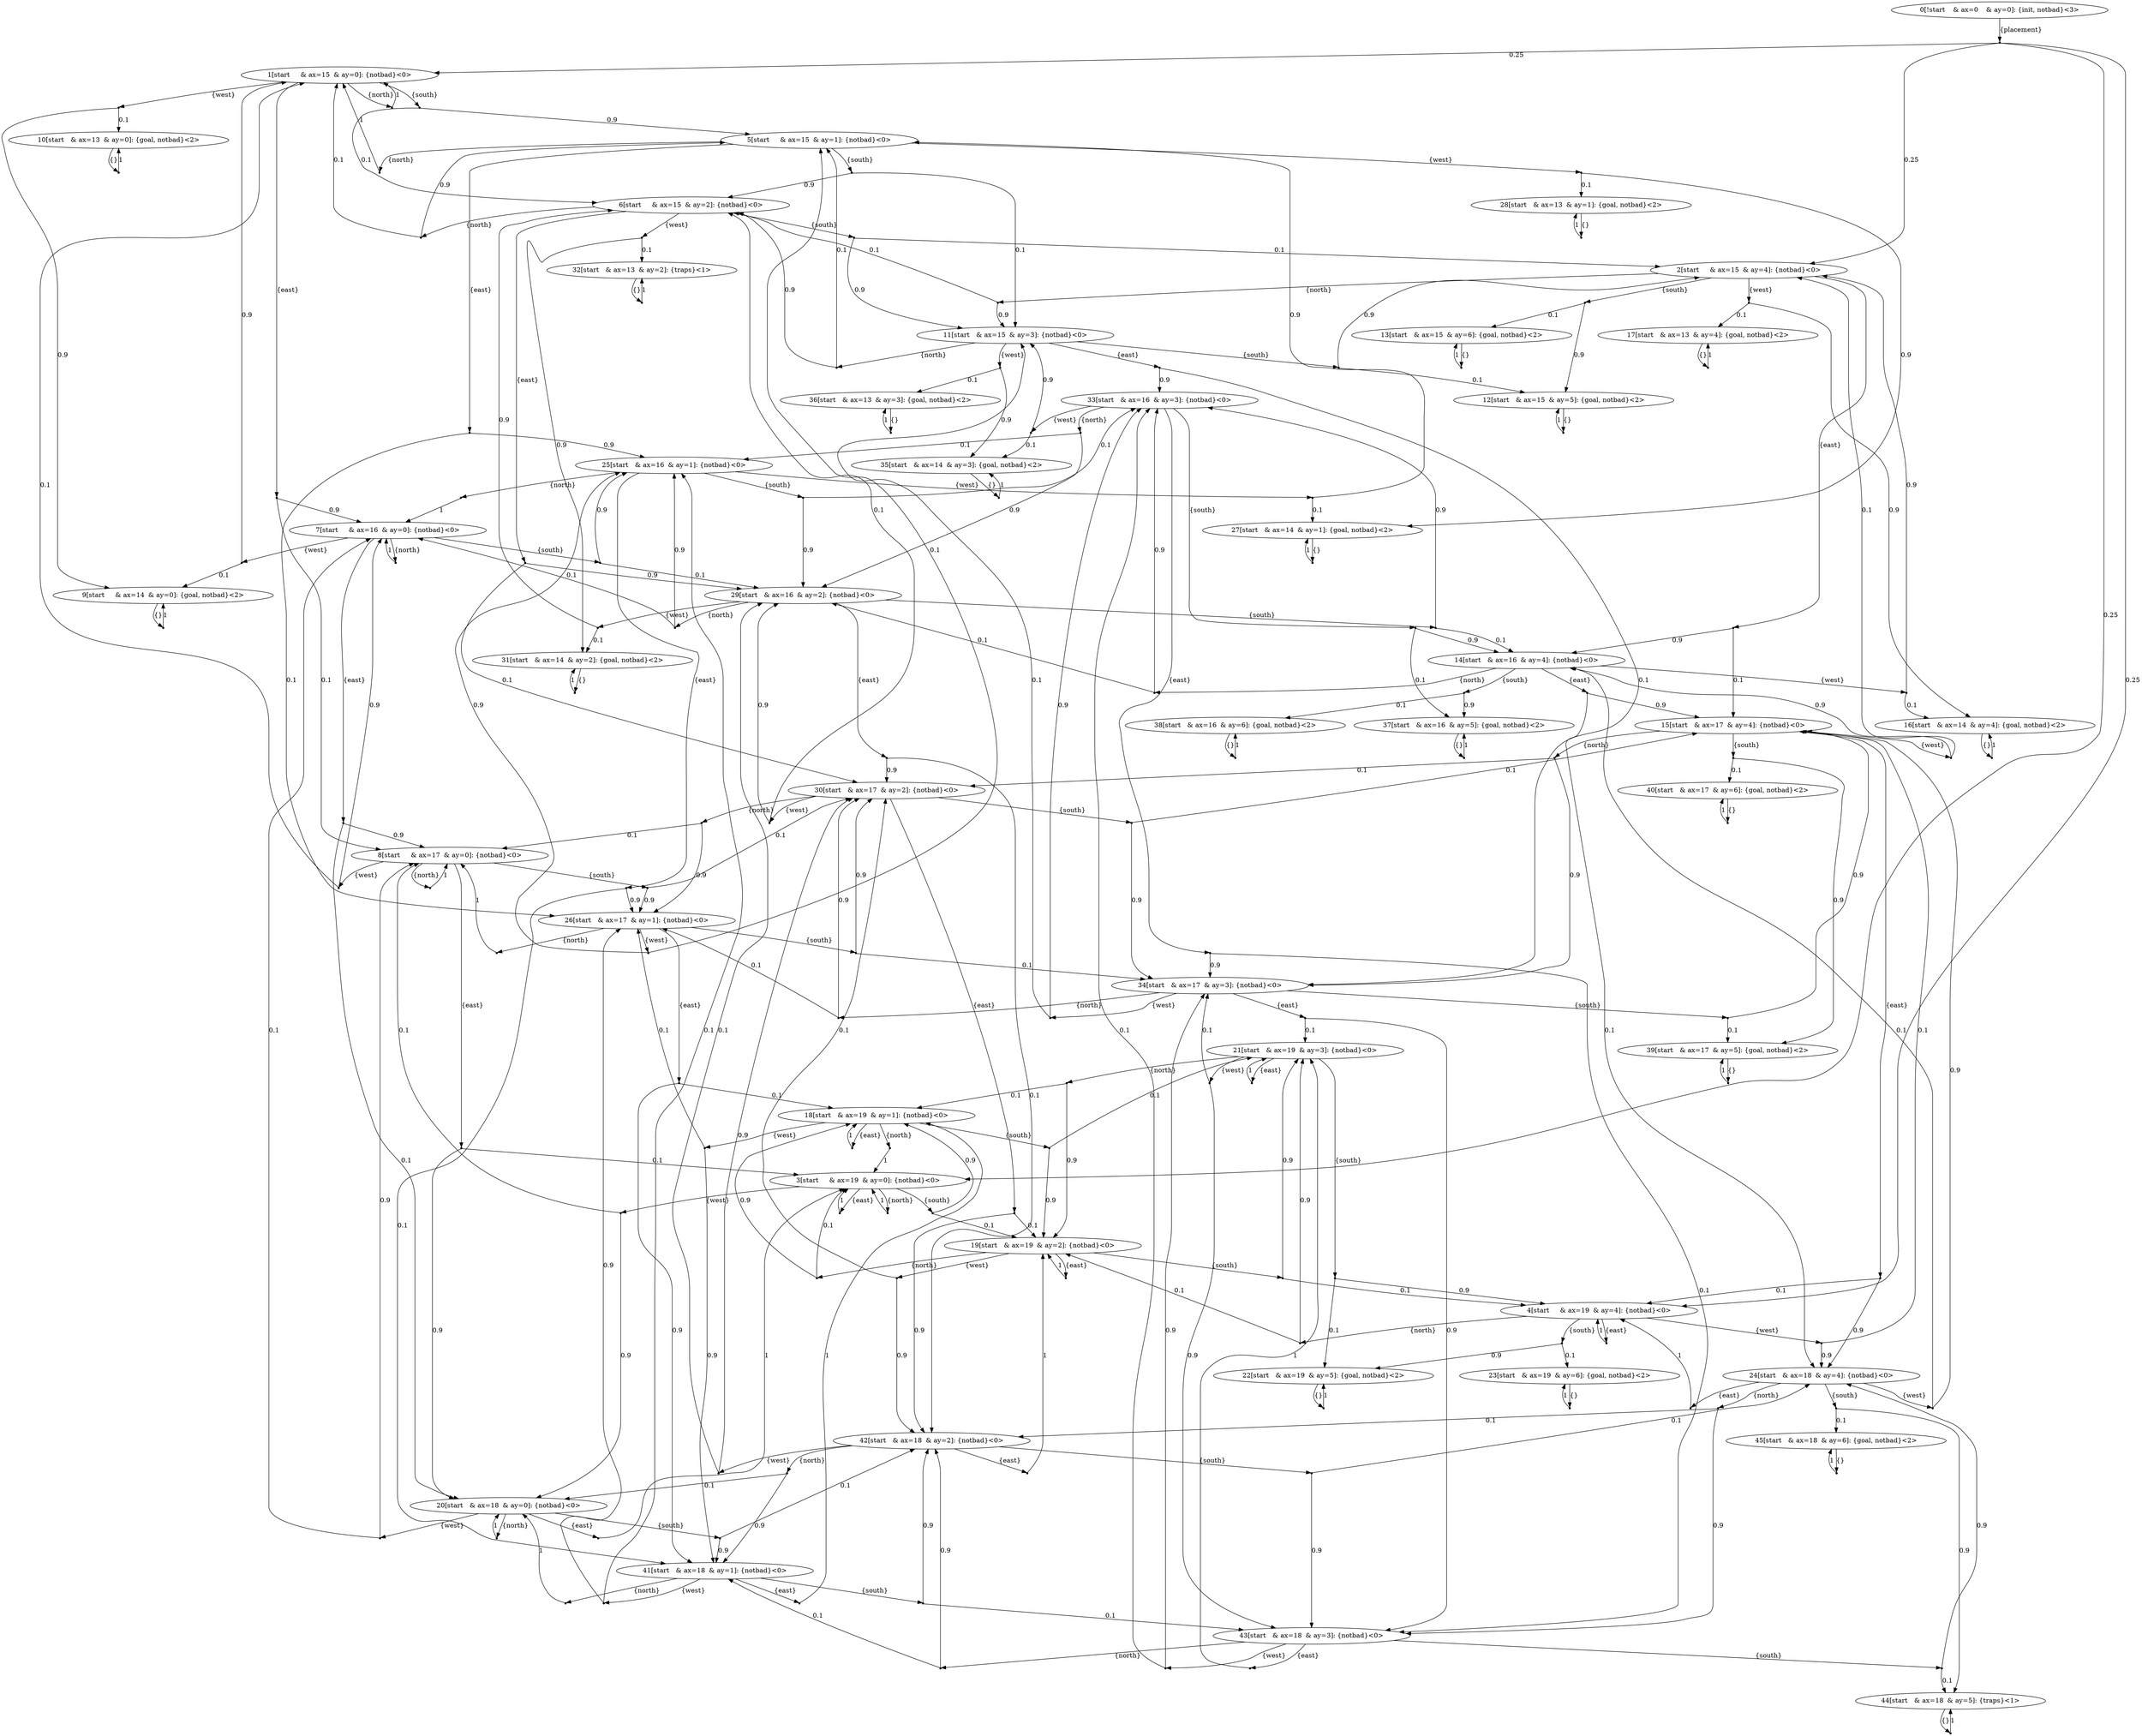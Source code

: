 digraph model {
	0 [ label = "0[!start	& ax=0	& ay=0]: {init, notbad}<3>" ];
	1 [ label = "1[start	& ax=15	& ay=0]: {notbad}<0>" ];
	2 [ label = "2[start	& ax=15	& ay=4]: {notbad}<0>" ];
	3 [ label = "3[start	& ax=19	& ay=0]: {notbad}<0>" ];
	4 [ label = "4[start	& ax=19	& ay=4]: {notbad}<0>" ];
	5 [ label = "5[start	& ax=15	& ay=1]: {notbad}<0>" ];
	6 [ label = "6[start	& ax=15	& ay=2]: {notbad}<0>" ];
	7 [ label = "7[start	& ax=16	& ay=0]: {notbad}<0>" ];
	8 [ label = "8[start	& ax=17	& ay=0]: {notbad}<0>" ];
	9 [ label = "9[start	& ax=14	& ay=0]: {goal, notbad}<2>" ];
	10 [ label = "10[start	& ax=13	& ay=0]: {goal, notbad}<2>" ];
	11 [ label = "11[start	& ax=15	& ay=3]: {notbad}<0>" ];
	12 [ label = "12[start	& ax=15	& ay=5]: {goal, notbad}<2>" ];
	13 [ label = "13[start	& ax=15	& ay=6]: {goal, notbad}<2>" ];
	14 [ label = "14[start	& ax=16	& ay=4]: {notbad}<0>" ];
	15 [ label = "15[start	& ax=17	& ay=4]: {notbad}<0>" ];
	16 [ label = "16[start	& ax=14	& ay=4]: {goal, notbad}<2>" ];
	17 [ label = "17[start	& ax=13	& ay=4]: {goal, notbad}<2>" ];
	18 [ label = "18[start	& ax=19	& ay=1]: {notbad}<0>" ];
	19 [ label = "19[start	& ax=19	& ay=2]: {notbad}<0>" ];
	20 [ label = "20[start	& ax=18	& ay=0]: {notbad}<0>" ];
	21 [ label = "21[start	& ax=19	& ay=3]: {notbad}<0>" ];
	22 [ label = "22[start	& ax=19	& ay=5]: {goal, notbad}<2>" ];
	23 [ label = "23[start	& ax=19	& ay=6]: {goal, notbad}<2>" ];
	24 [ label = "24[start	& ax=18	& ay=4]: {notbad}<0>" ];
	25 [ label = "25[start	& ax=16	& ay=1]: {notbad}<0>" ];
	26 [ label = "26[start	& ax=17	& ay=1]: {notbad}<0>" ];
	27 [ label = "27[start	& ax=14	& ay=1]: {goal, notbad}<2>" ];
	28 [ label = "28[start	& ax=13	& ay=1]: {goal, notbad}<2>" ];
	29 [ label = "29[start	& ax=16	& ay=2]: {notbad}<0>" ];
	30 [ label = "30[start	& ax=17	& ay=2]: {notbad}<0>" ];
	31 [ label = "31[start	& ax=14	& ay=2]: {goal, notbad}<2>" ];
	32 [ label = "32[start	& ax=13	& ay=2]: {traps}<1>" ];
	33 [ label = "33[start	& ax=16	& ay=3]: {notbad}<0>" ];
	34 [ label = "34[start	& ax=17	& ay=3]: {notbad}<0>" ];
	35 [ label = "35[start	& ax=14	& ay=3]: {goal, notbad}<2>" ];
	36 [ label = "36[start	& ax=13	& ay=3]: {goal, notbad}<2>" ];
	37 [ label = "37[start	& ax=16	& ay=5]: {goal, notbad}<2>" ];
	38 [ label = "38[start	& ax=16	& ay=6]: {goal, notbad}<2>" ];
	39 [ label = "39[start	& ax=17	& ay=5]: {goal, notbad}<2>" ];
	40 [ label = "40[start	& ax=17	& ay=6]: {goal, notbad}<2>" ];
	41 [ label = "41[start	& ax=18	& ay=1]: {notbad}<0>" ];
	42 [ label = "42[start	& ax=18	& ay=2]: {notbad}<0>" ];
	43 [ label = "43[start	& ax=18	& ay=3]: {notbad}<0>" ];
	44 [ label = "44[start	& ax=18	& ay=5]: {traps}<1>" ];
	45 [ label = "45[start	& ax=18	& ay=6]: {goal, notbad}<2>" ];
	"0c0" [shape = "point"];
	0 -> "0c0" [ label = "{placement}"]
;
	"0c0" -> 1 [ label= "0.25" ];
	"0c0" -> 2 [ label= "0.25" ];
	"0c0" -> 3 [ label= "0.25" ];
	"0c0" -> 4 [ label= "0.25" ];
	"1c0" [shape = "point"];
	1 -> "1c0" [ label = "{north}"]
;
	"1c0" -> 1 [ label= "1" ];
	"1c1" [shape = "point"];
	1 -> "1c1" [ label = "{south}"]
;
	"1c1" -> 5 [ label= "0.9" ];
	"1c1" -> 6 [ label= "0.1" ];
	"1c2" [shape = "point"];
	1 -> "1c2" [ label = "{east}"]
;
	"1c2" -> 7 [ label= "0.9" ];
	"1c2" -> 8 [ label= "0.1" ];
	"1c3" [shape = "point"];
	1 -> "1c3" [ label = "{west}"]
;
	"1c3" -> 9 [ label= "0.9" ];
	"1c3" -> 10 [ label= "0.1" ];
	"2c0" [shape = "point"];
	2 -> "2c0" [ label = "{north}"]
;
	"2c0" -> 6 [ label= "0.1" ];
	"2c0" -> 11 [ label= "0.9" ];
	"2c1" [shape = "point"];
	2 -> "2c1" [ label = "{south}"]
;
	"2c1" -> 12 [ label= "0.9" ];
	"2c1" -> 13 [ label= "0.1" ];
	"2c2" [shape = "point"];
	2 -> "2c2" [ label = "{east}"]
;
	"2c2" -> 14 [ label= "0.9" ];
	"2c2" -> 15 [ label= "0.1" ];
	"2c3" [shape = "point"];
	2 -> "2c3" [ label = "{west}"]
;
	"2c3" -> 16 [ label= "0.9" ];
	"2c3" -> 17 [ label= "0.1" ];
	"3c0" [shape = "point"];
	3 -> "3c0" [ label = "{north}"]
;
	"3c0" -> 3 [ label= "1" ];
	"3c1" [shape = "point"];
	3 -> "3c1" [ label = "{south}"]
;
	"3c1" -> 18 [ label= "0.9" ];
	"3c1" -> 19 [ label= "0.1" ];
	"3c2" [shape = "point"];
	3 -> "3c2" [ label = "{east}"]
;
	"3c2" -> 3 [ label= "1" ];
	"3c3" [shape = "point"];
	3 -> "3c3" [ label = "{west}"]
;
	"3c3" -> 8 [ label= "0.1" ];
	"3c3" -> 20 [ label= "0.9" ];
	"4c0" [shape = "point"];
	4 -> "4c0" [ label = "{north}"]
;
	"4c0" -> 19 [ label= "0.1" ];
	"4c0" -> 21 [ label= "0.9" ];
	"4c1" [shape = "point"];
	4 -> "4c1" [ label = "{south}"]
;
	"4c1" -> 22 [ label= "0.9" ];
	"4c1" -> 23 [ label= "0.1" ];
	"4c2" [shape = "point"];
	4 -> "4c2" [ label = "{east}"]
;
	"4c2" -> 4 [ label= "1" ];
	"4c3" [shape = "point"];
	4 -> "4c3" [ label = "{west}"]
;
	"4c3" -> 15 [ label= "0.1" ];
	"4c3" -> 24 [ label= "0.9" ];
	"5c0" [shape = "point"];
	5 -> "5c0" [ label = "{north}"]
;
	"5c0" -> 1 [ label= "1" ];
	"5c1" [shape = "point"];
	5 -> "5c1" [ label = "{south}"]
;
	"5c1" -> 6 [ label= "0.9" ];
	"5c1" -> 11 [ label= "0.1" ];
	"5c2" [shape = "point"];
	5 -> "5c2" [ label = "{east}"]
;
	"5c2" -> 25 [ label= "0.9" ];
	"5c2" -> 26 [ label= "0.1" ];
	"5c3" [shape = "point"];
	5 -> "5c3" [ label = "{west}"]
;
	"5c3" -> 27 [ label= "0.9" ];
	"5c3" -> 28 [ label= "0.1" ];
	"6c0" [shape = "point"];
	6 -> "6c0" [ label = "{north}"]
;
	"6c0" -> 1 [ label= "0.1" ];
	"6c0" -> 5 [ label= "0.9" ];
	"6c1" [shape = "point"];
	6 -> "6c1" [ label = "{south}"]
;
	"6c1" -> 2 [ label= "0.1" ];
	"6c1" -> 11 [ label= "0.9" ];
	"6c2" [shape = "point"];
	6 -> "6c2" [ label = "{east}"]
;
	"6c2" -> 29 [ label= "0.9" ];
	"6c2" -> 30 [ label= "0.1" ];
	"6c3" [shape = "point"];
	6 -> "6c3" [ label = "{west}"]
;
	"6c3" -> 31 [ label= "0.9" ];
	"6c3" -> 32 [ label= "0.1" ];
	"7c0" [shape = "point"];
	7 -> "7c0" [ label = "{north}"]
;
	"7c0" -> 7 [ label= "1" ];
	"7c1" [shape = "point"];
	7 -> "7c1" [ label = "{south}"]
;
	"7c1" -> 25 [ label= "0.9" ];
	"7c1" -> 29 [ label= "0.1" ];
	"7c2" [shape = "point"];
	7 -> "7c2" [ label = "{east}"]
;
	"7c2" -> 8 [ label= "0.9" ];
	"7c2" -> 20 [ label= "0.1" ];
	"7c3" [shape = "point"];
	7 -> "7c3" [ label = "{west}"]
;
	"7c3" -> 1 [ label= "0.9" ];
	"7c3" -> 9 [ label= "0.1" ];
	"8c0" [shape = "point"];
	8 -> "8c0" [ label = "{north}"]
;
	"8c0" -> 8 [ label= "1" ];
	"8c1" [shape = "point"];
	8 -> "8c1" [ label = "{south}"]
;
	"8c1" -> 26 [ label= "0.9" ];
	"8c1" -> 30 [ label= "0.1" ];
	"8c2" [shape = "point"];
	8 -> "8c2" [ label = "{east}"]
;
	"8c2" -> 3 [ label= "0.1" ];
	"8c2" -> 20 [ label= "0.9" ];
	"8c3" [shape = "point"];
	8 -> "8c3" [ label = "{west}"]
;
	"8c3" -> 1 [ label= "0.1" ];
	"8c3" -> 7 [ label= "0.9" ];
	"9c0" [shape = "point"];
	9 -> "9c0" [ label = "{}"]
;
	"9c0" -> 9 [ label= "1" ];
	"10c0" [shape = "point"];
	10 -> "10c0" [ label = "{}"]
;
	"10c0" -> 10 [ label= "1" ];
	"11c0" [shape = "point"];
	11 -> "11c0" [ label = "{north}"]
;
	"11c0" -> 5 [ label= "0.1" ];
	"11c0" -> 6 [ label= "0.9" ];
	"11c1" [shape = "point"];
	11 -> "11c1" [ label = "{south}"]
;
	"11c1" -> 2 [ label= "0.9" ];
	"11c1" -> 12 [ label= "0.1" ];
	"11c2" [shape = "point"];
	11 -> "11c2" [ label = "{east}"]
;
	"11c2" -> 33 [ label= "0.9" ];
	"11c2" -> 34 [ label= "0.1" ];
	"11c3" [shape = "point"];
	11 -> "11c3" [ label = "{west}"]
;
	"11c3" -> 35 [ label= "0.9" ];
	"11c3" -> 36 [ label= "0.1" ];
	"12c0" [shape = "point"];
	12 -> "12c0" [ label = "{}"]
;
	"12c0" -> 12 [ label= "1" ];
	"13c0" [shape = "point"];
	13 -> "13c0" [ label = "{}"]
;
	"13c0" -> 13 [ label= "1" ];
	"14c0" [shape = "point"];
	14 -> "14c0" [ label = "{north}"]
;
	"14c0" -> 29 [ label= "0.1" ];
	"14c0" -> 33 [ label= "0.9" ];
	"14c1" [shape = "point"];
	14 -> "14c1" [ label = "{south}"]
;
	"14c1" -> 37 [ label= "0.9" ];
	"14c1" -> 38 [ label= "0.1" ];
	"14c2" [shape = "point"];
	14 -> "14c2" [ label = "{east}"]
;
	"14c2" -> 15 [ label= "0.9" ];
	"14c2" -> 24 [ label= "0.1" ];
	"14c3" [shape = "point"];
	14 -> "14c3" [ label = "{west}"]
;
	"14c3" -> 2 [ label= "0.9" ];
	"14c3" -> 16 [ label= "0.1" ];
	"15c0" [shape = "point"];
	15 -> "15c0" [ label = "{north}"]
;
	"15c0" -> 30 [ label= "0.1" ];
	"15c0" -> 34 [ label= "0.9" ];
	"15c1" [shape = "point"];
	15 -> "15c1" [ label = "{south}"]
;
	"15c1" -> 39 [ label= "0.9" ];
	"15c1" -> 40 [ label= "0.1" ];
	"15c2" [shape = "point"];
	15 -> "15c2" [ label = "{east}"]
;
	"15c2" -> 4 [ label= "0.1" ];
	"15c2" -> 24 [ label= "0.9" ];
	"15c3" [shape = "point"];
	15 -> "15c3" [ label = "{west}"]
;
	"15c3" -> 2 [ label= "0.1" ];
	"15c3" -> 14 [ label= "0.9" ];
	"16c0" [shape = "point"];
	16 -> "16c0" [ label = "{}"]
;
	"16c0" -> 16 [ label= "1" ];
	"17c0" [shape = "point"];
	17 -> "17c0" [ label = "{}"]
;
	"17c0" -> 17 [ label= "1" ];
	"18c0" [shape = "point"];
	18 -> "18c0" [ label = "{north}"]
;
	"18c0" -> 3 [ label= "1" ];
	"18c1" [shape = "point"];
	18 -> "18c1" [ label = "{south}"]
;
	"18c1" -> 19 [ label= "0.9" ];
	"18c1" -> 21 [ label= "0.1" ];
	"18c2" [shape = "point"];
	18 -> "18c2" [ label = "{east}"]
;
	"18c2" -> 18 [ label= "1" ];
	"18c3" [shape = "point"];
	18 -> "18c3" [ label = "{west}"]
;
	"18c3" -> 26 [ label= "0.1" ];
	"18c3" -> 41 [ label= "0.9" ];
	"19c0" [shape = "point"];
	19 -> "19c0" [ label = "{north}"]
;
	"19c0" -> 3 [ label= "0.1" ];
	"19c0" -> 18 [ label= "0.9" ];
	"19c1" [shape = "point"];
	19 -> "19c1" [ label = "{south}"]
;
	"19c1" -> 4 [ label= "0.1" ];
	"19c1" -> 21 [ label= "0.9" ];
	"19c2" [shape = "point"];
	19 -> "19c2" [ label = "{east}"]
;
	"19c2" -> 19 [ label= "1" ];
	"19c3" [shape = "point"];
	19 -> "19c3" [ label = "{west}"]
;
	"19c3" -> 30 [ label= "0.1" ];
	"19c3" -> 42 [ label= "0.9" ];
	"20c0" [shape = "point"];
	20 -> "20c0" [ label = "{north}"]
;
	"20c0" -> 20 [ label= "1" ];
	"20c1" [shape = "point"];
	20 -> "20c1" [ label = "{south}"]
;
	"20c1" -> 41 [ label= "0.9" ];
	"20c1" -> 42 [ label= "0.1" ];
	"20c2" [shape = "point"];
	20 -> "20c2" [ label = "{east}"]
;
	"20c2" -> 3 [ label= "1" ];
	"20c3" [shape = "point"];
	20 -> "20c3" [ label = "{west}"]
;
	"20c3" -> 7 [ label= "0.1" ];
	"20c3" -> 8 [ label= "0.9" ];
	"21c0" [shape = "point"];
	21 -> "21c0" [ label = "{north}"]
;
	"21c0" -> 18 [ label= "0.1" ];
	"21c0" -> 19 [ label= "0.9" ];
	"21c1" [shape = "point"];
	21 -> "21c1" [ label = "{south}"]
;
	"21c1" -> 4 [ label= "0.9" ];
	"21c1" -> 22 [ label= "0.1" ];
	"21c2" [shape = "point"];
	21 -> "21c2" [ label = "{east}"]
;
	"21c2" -> 21 [ label= "1" ];
	"21c3" [shape = "point"];
	21 -> "21c3" [ label = "{west}"]
;
	"21c3" -> 34 [ label= "0.1" ];
	"21c3" -> 43 [ label= "0.9" ];
	"22c0" [shape = "point"];
	22 -> "22c0" [ label = "{}"]
;
	"22c0" -> 22 [ label= "1" ];
	"23c0" [shape = "point"];
	23 -> "23c0" [ label = "{}"]
;
	"23c0" -> 23 [ label= "1" ];
	"24c0" [shape = "point"];
	24 -> "24c0" [ label = "{north}"]
;
	"24c0" -> 42 [ label= "0.1" ];
	"24c0" -> 43 [ label= "0.9" ];
	"24c1" [shape = "point"];
	24 -> "24c1" [ label = "{south}"]
;
	"24c1" -> 44 [ label= "0.9" ];
	"24c1" -> 45 [ label= "0.1" ];
	"24c2" [shape = "point"];
	24 -> "24c2" [ label = "{east}"]
;
	"24c2" -> 4 [ label= "1" ];
	"24c3" [shape = "point"];
	24 -> "24c3" [ label = "{west}"]
;
	"24c3" -> 14 [ label= "0.1" ];
	"24c3" -> 15 [ label= "0.9" ];
	"25c0" [shape = "point"];
	25 -> "25c0" [ label = "{north}"]
;
	"25c0" -> 7 [ label= "1" ];
	"25c1" [shape = "point"];
	25 -> "25c1" [ label = "{south}"]
;
	"25c1" -> 29 [ label= "0.9" ];
	"25c1" -> 33 [ label= "0.1" ];
	"25c2" [shape = "point"];
	25 -> "25c2" [ label = "{east}"]
;
	"25c2" -> 26 [ label= "0.9" ];
	"25c2" -> 41 [ label= "0.1" ];
	"25c3" [shape = "point"];
	25 -> "25c3" [ label = "{west}"]
;
	"25c3" -> 5 [ label= "0.9" ];
	"25c3" -> 27 [ label= "0.1" ];
	"26c0" [shape = "point"];
	26 -> "26c0" [ label = "{north}"]
;
	"26c0" -> 8 [ label= "1" ];
	"26c1" [shape = "point"];
	26 -> "26c1" [ label = "{south}"]
;
	"26c1" -> 30 [ label= "0.9" ];
	"26c1" -> 34 [ label= "0.1" ];
	"26c2" [shape = "point"];
	26 -> "26c2" [ label = "{east}"]
;
	"26c2" -> 18 [ label= "0.1" ];
	"26c2" -> 41 [ label= "0.9" ];
	"26c3" [shape = "point"];
	26 -> "26c3" [ label = "{west}"]
;
	"26c3" -> 5 [ label= "0.1" ];
	"26c3" -> 25 [ label= "0.9" ];
	"27c0" [shape = "point"];
	27 -> "27c0" [ label = "{}"]
;
	"27c0" -> 27 [ label= "1" ];
	"28c0" [shape = "point"];
	28 -> "28c0" [ label = "{}"]
;
	"28c0" -> 28 [ label= "1" ];
	"29c0" [shape = "point"];
	29 -> "29c0" [ label = "{north}"]
;
	"29c0" -> 7 [ label= "0.1" ];
	"29c0" -> 25 [ label= "0.9" ];
	"29c1" [shape = "point"];
	29 -> "29c1" [ label = "{south}"]
;
	"29c1" -> 14 [ label= "0.1" ];
	"29c1" -> 33 [ label= "0.9" ];
	"29c2" [shape = "point"];
	29 -> "29c2" [ label = "{east}"]
;
	"29c2" -> 30 [ label= "0.9" ];
	"29c2" -> 42 [ label= "0.1" ];
	"29c3" [shape = "point"];
	29 -> "29c3" [ label = "{west}"]
;
	"29c3" -> 6 [ label= "0.9" ];
	"29c3" -> 31 [ label= "0.1" ];
	"30c0" [shape = "point"];
	30 -> "30c0" [ label = "{north}"]
;
	"30c0" -> 8 [ label= "0.1" ];
	"30c0" -> 26 [ label= "0.9" ];
	"30c1" [shape = "point"];
	30 -> "30c1" [ label = "{south}"]
;
	"30c1" -> 15 [ label= "0.1" ];
	"30c1" -> 34 [ label= "0.9" ];
	"30c2" [shape = "point"];
	30 -> "30c2" [ label = "{east}"]
;
	"30c2" -> 19 [ label= "0.1" ];
	"30c2" -> 42 [ label= "0.9" ];
	"30c3" [shape = "point"];
	30 -> "30c3" [ label = "{west}"]
;
	"30c3" -> 6 [ label= "0.1" ];
	"30c3" -> 29 [ label= "0.9" ];
	"31c0" [shape = "point"];
	31 -> "31c0" [ label = "{}"]
;
	"31c0" -> 31 [ label= "1" ];
	"32c0" [shape = "point"];
	32 -> "32c0" [ label = "{}"]
;
	"32c0" -> 32 [ label= "1" ];
	"33c0" [shape = "point"];
	33 -> "33c0" [ label = "{north}"]
;
	"33c0" -> 25 [ label= "0.1" ];
	"33c0" -> 29 [ label= "0.9" ];
	"33c1" [shape = "point"];
	33 -> "33c1" [ label = "{south}"]
;
	"33c1" -> 14 [ label= "0.9" ];
	"33c1" -> 37 [ label= "0.1" ];
	"33c2" [shape = "point"];
	33 -> "33c2" [ label = "{east}"]
;
	"33c2" -> 34 [ label= "0.9" ];
	"33c2" -> 43 [ label= "0.1" ];
	"33c3" [shape = "point"];
	33 -> "33c3" [ label = "{west}"]
;
	"33c3" -> 11 [ label= "0.9" ];
	"33c3" -> 35 [ label= "0.1" ];
	"34c0" [shape = "point"];
	34 -> "34c0" [ label = "{north}"]
;
	"34c0" -> 26 [ label= "0.1" ];
	"34c0" -> 30 [ label= "0.9" ];
	"34c1" [shape = "point"];
	34 -> "34c1" [ label = "{south}"]
;
	"34c1" -> 15 [ label= "0.9" ];
	"34c1" -> 39 [ label= "0.1" ];
	"34c2" [shape = "point"];
	34 -> "34c2" [ label = "{east}"]
;
	"34c2" -> 21 [ label= "0.1" ];
	"34c2" -> 43 [ label= "0.9" ];
	"34c3" [shape = "point"];
	34 -> "34c3" [ label = "{west}"]
;
	"34c3" -> 11 [ label= "0.1" ];
	"34c3" -> 33 [ label= "0.9" ];
	"35c0" [shape = "point"];
	35 -> "35c0" [ label = "{}"]
;
	"35c0" -> 35 [ label= "1" ];
	"36c0" [shape = "point"];
	36 -> "36c0" [ label = "{}"]
;
	"36c0" -> 36 [ label= "1" ];
	"37c0" [shape = "point"];
	37 -> "37c0" [ label = "{}"]
;
	"37c0" -> 37 [ label= "1" ];
	"38c0" [shape = "point"];
	38 -> "38c0" [ label = "{}"]
;
	"38c0" -> 38 [ label= "1" ];
	"39c0" [shape = "point"];
	39 -> "39c0" [ label = "{}"]
;
	"39c0" -> 39 [ label= "1" ];
	"40c0" [shape = "point"];
	40 -> "40c0" [ label = "{}"]
;
	"40c0" -> 40 [ label= "1" ];
	"41c0" [shape = "point"];
	41 -> "41c0" [ label = "{north}"]
;
	"41c0" -> 20 [ label= "1" ];
	"41c1" [shape = "point"];
	41 -> "41c1" [ label = "{south}"]
;
	"41c1" -> 42 [ label= "0.9" ];
	"41c1" -> 43 [ label= "0.1" ];
	"41c2" [shape = "point"];
	41 -> "41c2" [ label = "{east}"]
;
	"41c2" -> 18 [ label= "1" ];
	"41c3" [shape = "point"];
	41 -> "41c3" [ label = "{west}"]
;
	"41c3" -> 25 [ label= "0.1" ];
	"41c3" -> 26 [ label= "0.9" ];
	"42c0" [shape = "point"];
	42 -> "42c0" [ label = "{north}"]
;
	"42c0" -> 20 [ label= "0.1" ];
	"42c0" -> 41 [ label= "0.9" ];
	"42c1" [shape = "point"];
	42 -> "42c1" [ label = "{south}"]
;
	"42c1" -> 24 [ label= "0.1" ];
	"42c1" -> 43 [ label= "0.9" ];
	"42c2" [shape = "point"];
	42 -> "42c2" [ label = "{east}"]
;
	"42c2" -> 19 [ label= "1" ];
	"42c3" [shape = "point"];
	42 -> "42c3" [ label = "{west}"]
;
	"42c3" -> 29 [ label= "0.1" ];
	"42c3" -> 30 [ label= "0.9" ];
	"43c0" [shape = "point"];
	43 -> "43c0" [ label = "{north}"]
;
	"43c0" -> 41 [ label= "0.1" ];
	"43c0" -> 42 [ label= "0.9" ];
	"43c1" [shape = "point"];
	43 -> "43c1" [ label = "{south}"]
;
	"43c1" -> 24 [ label= "0.9" ];
	"43c1" -> 44 [ label= "0.1" ];
	"43c2" [shape = "point"];
	43 -> "43c2" [ label = "{east}"]
;
	"43c2" -> 21 [ label= "1" ];
	"43c3" [shape = "point"];
	43 -> "43c3" [ label = "{west}"]
;
	"43c3" -> 33 [ label= "0.1" ];
	"43c3" -> 34 [ label= "0.9" ];
	"44c0" [shape = "point"];
	44 -> "44c0" [ label = "{}"]
;
	"44c0" -> 44 [ label= "1" ];
	"45c0" [shape = "point"];
	45 -> "45c0" [ label = "{}"]
;
	"45c0" -> 45 [ label= "1" ];
}
